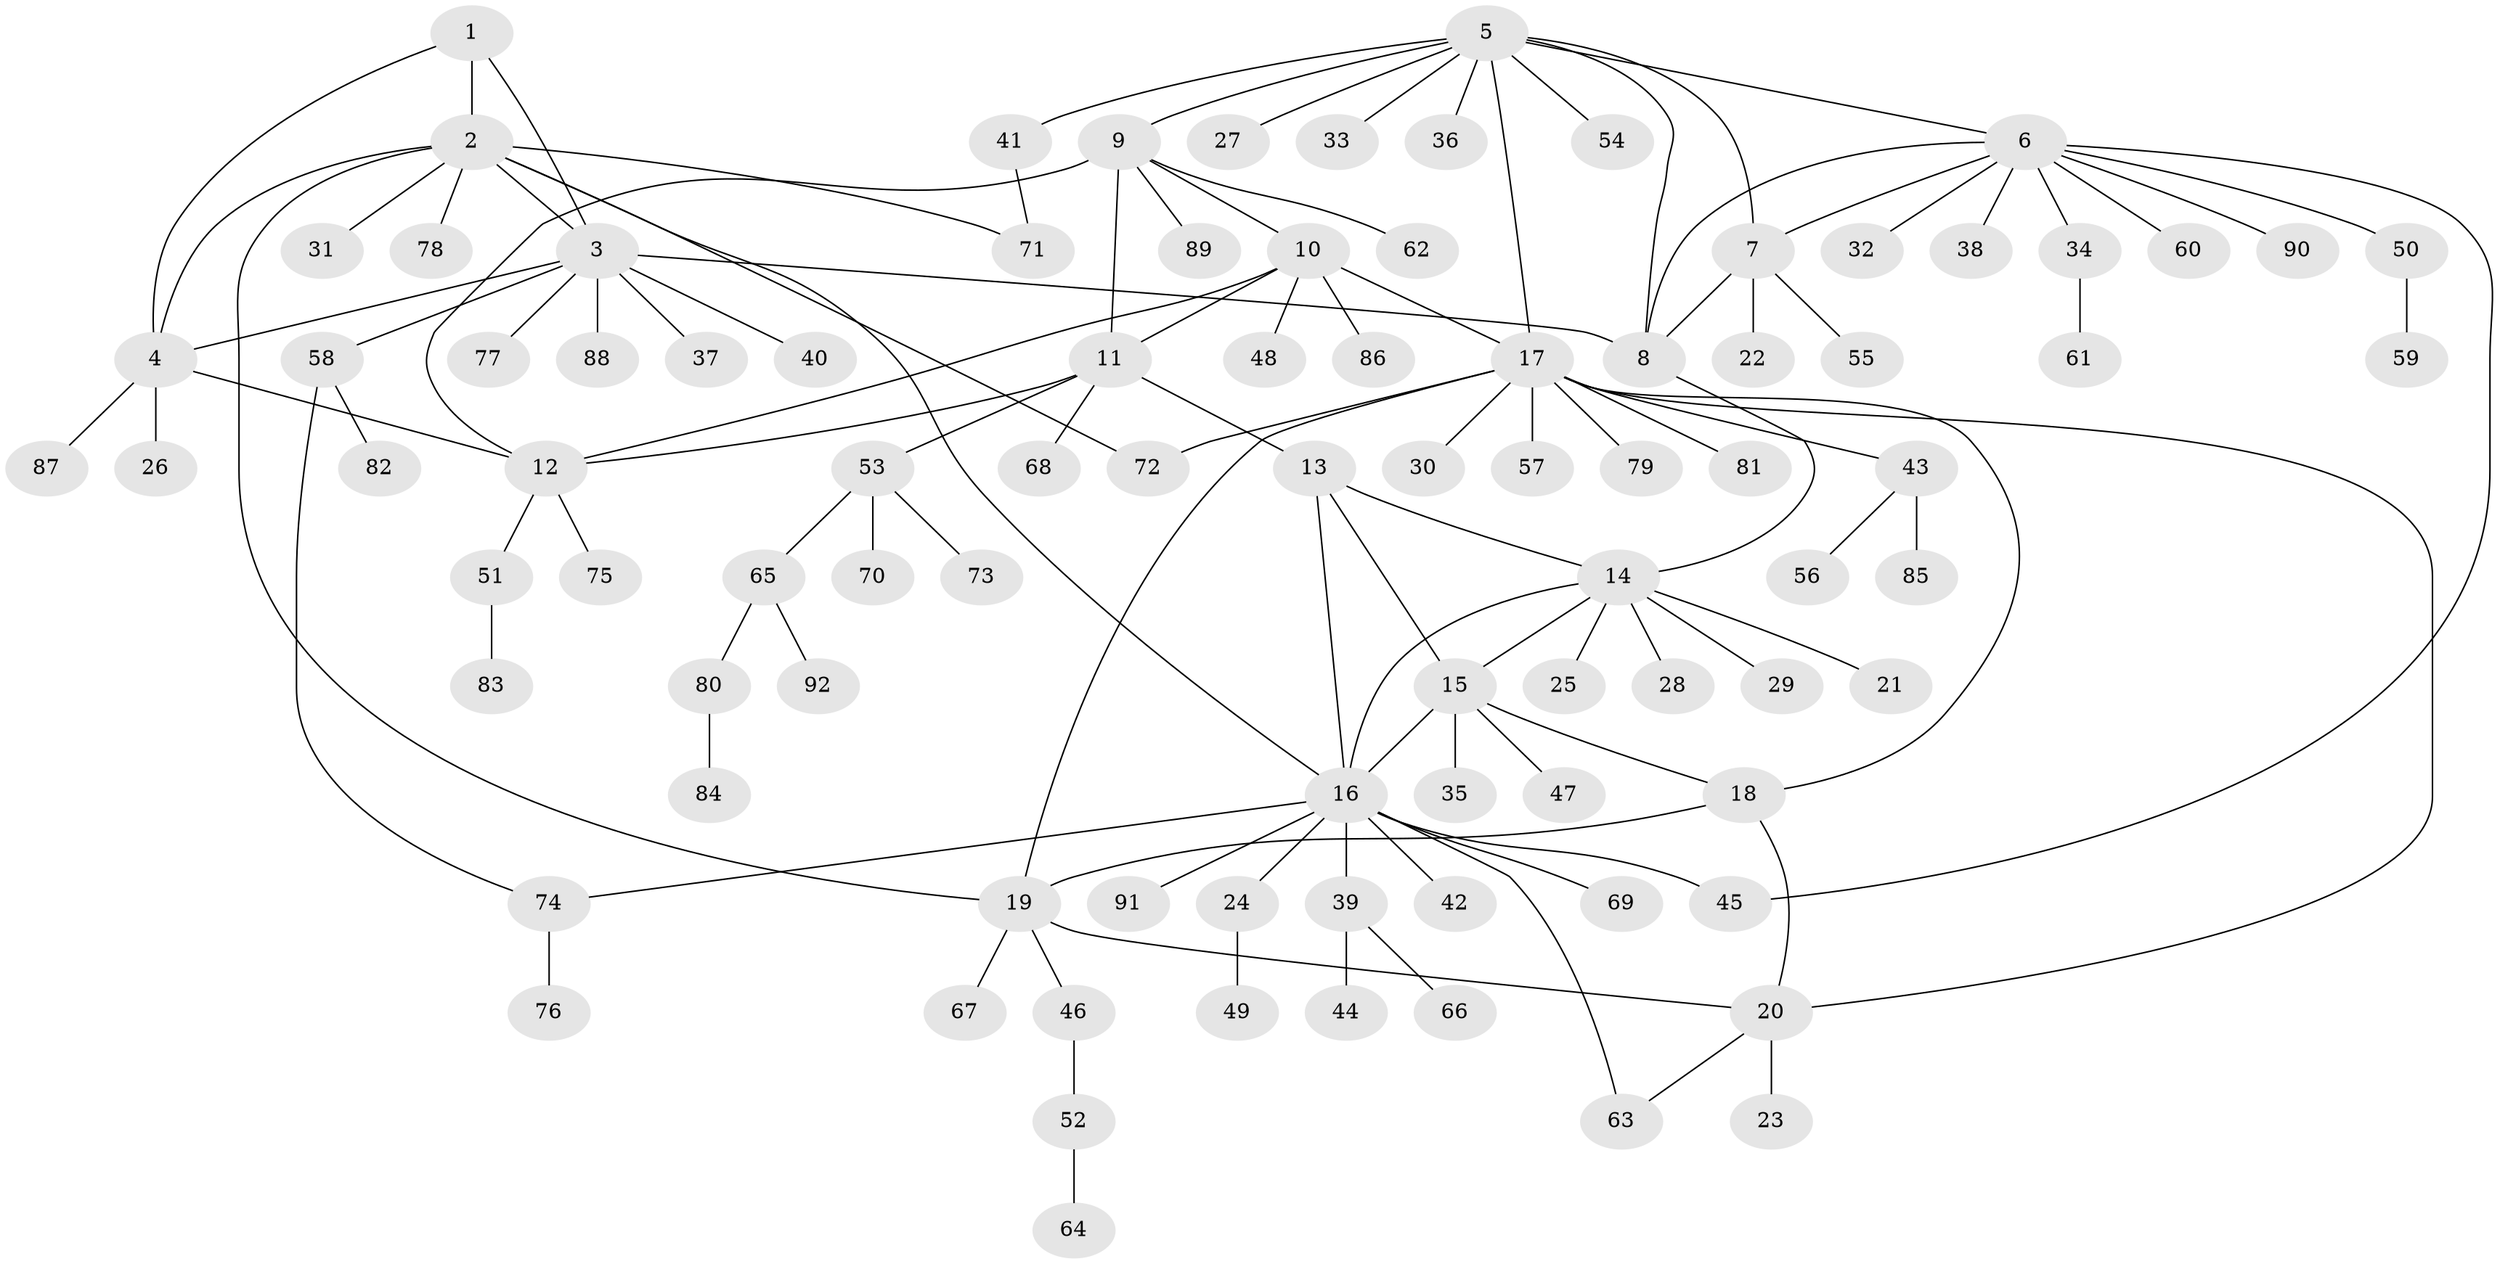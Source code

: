 // Generated by graph-tools (version 1.1) at 2025/15/03/09/25 04:15:50]
// undirected, 92 vertices, 117 edges
graph export_dot {
graph [start="1"]
  node [color=gray90,style=filled];
  1;
  2;
  3;
  4;
  5;
  6;
  7;
  8;
  9;
  10;
  11;
  12;
  13;
  14;
  15;
  16;
  17;
  18;
  19;
  20;
  21;
  22;
  23;
  24;
  25;
  26;
  27;
  28;
  29;
  30;
  31;
  32;
  33;
  34;
  35;
  36;
  37;
  38;
  39;
  40;
  41;
  42;
  43;
  44;
  45;
  46;
  47;
  48;
  49;
  50;
  51;
  52;
  53;
  54;
  55;
  56;
  57;
  58;
  59;
  60;
  61;
  62;
  63;
  64;
  65;
  66;
  67;
  68;
  69;
  70;
  71;
  72;
  73;
  74;
  75;
  76;
  77;
  78;
  79;
  80;
  81;
  82;
  83;
  84;
  85;
  86;
  87;
  88;
  89;
  90;
  91;
  92;
  1 -- 2;
  1 -- 3;
  1 -- 4;
  2 -- 3;
  2 -- 4;
  2 -- 16;
  2 -- 19;
  2 -- 31;
  2 -- 71;
  2 -- 72;
  2 -- 78;
  3 -- 4;
  3 -- 8;
  3 -- 37;
  3 -- 40;
  3 -- 58;
  3 -- 77;
  3 -- 88;
  4 -- 12;
  4 -- 26;
  4 -- 87;
  5 -- 6;
  5 -- 7;
  5 -- 8;
  5 -- 9;
  5 -- 17;
  5 -- 27;
  5 -- 33;
  5 -- 36;
  5 -- 41;
  5 -- 54;
  6 -- 7;
  6 -- 8;
  6 -- 32;
  6 -- 34;
  6 -- 38;
  6 -- 45;
  6 -- 50;
  6 -- 60;
  6 -- 90;
  7 -- 8;
  7 -- 22;
  7 -- 55;
  8 -- 14;
  9 -- 10;
  9 -- 11;
  9 -- 12;
  9 -- 62;
  9 -- 89;
  10 -- 11;
  10 -- 12;
  10 -- 17;
  10 -- 48;
  10 -- 86;
  11 -- 12;
  11 -- 13;
  11 -- 53;
  11 -- 68;
  12 -- 51;
  12 -- 75;
  13 -- 14;
  13 -- 15;
  13 -- 16;
  14 -- 15;
  14 -- 16;
  14 -- 21;
  14 -- 25;
  14 -- 28;
  14 -- 29;
  15 -- 16;
  15 -- 18;
  15 -- 35;
  15 -- 47;
  16 -- 24;
  16 -- 39;
  16 -- 42;
  16 -- 45;
  16 -- 63;
  16 -- 69;
  16 -- 74;
  16 -- 91;
  17 -- 18;
  17 -- 19;
  17 -- 20;
  17 -- 30;
  17 -- 43;
  17 -- 57;
  17 -- 72;
  17 -- 79;
  17 -- 81;
  18 -- 19;
  18 -- 20;
  19 -- 20;
  19 -- 46;
  19 -- 67;
  20 -- 23;
  20 -- 63;
  24 -- 49;
  34 -- 61;
  39 -- 44;
  39 -- 66;
  41 -- 71;
  43 -- 56;
  43 -- 85;
  46 -- 52;
  50 -- 59;
  51 -- 83;
  52 -- 64;
  53 -- 65;
  53 -- 70;
  53 -- 73;
  58 -- 74;
  58 -- 82;
  65 -- 80;
  65 -- 92;
  74 -- 76;
  80 -- 84;
}
